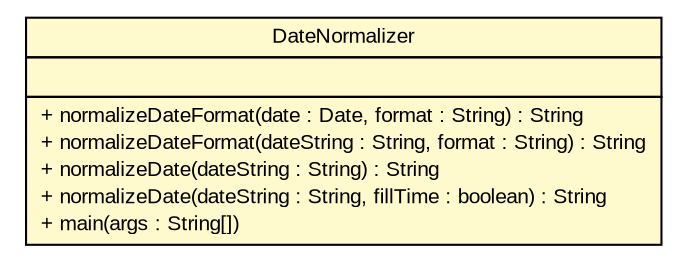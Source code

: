 #!/usr/local/bin/dot
#
# Class diagram 
# Generated by UMLGraph version 5.2 (http://www.umlgraph.org/)
#

digraph G {
	edge [fontname="arial",fontsize=10,labelfontname="arial",labelfontsize=10];
	node [fontname="arial",fontsize=10,shape=plaintext];
	nodesep=0.25;
	ranksep=0.5;
	// tud.iir.normalization.DateNormalizer
	c48657 [label=<<table title="tud.iir.normalization.DateNormalizer" border="0" cellborder="1" cellspacing="0" cellpadding="2" port="p" bgcolor="lemonChiffon" href="./DateNormalizer.html">
		<tr><td><table border="0" cellspacing="0" cellpadding="1">
<tr><td align="center" balign="center"> DateNormalizer </td></tr>
		</table></td></tr>
		<tr><td><table border="0" cellspacing="0" cellpadding="1">
<tr><td align="left" balign="left">  </td></tr>
		</table></td></tr>
		<tr><td><table border="0" cellspacing="0" cellpadding="1">
<tr><td align="left" balign="left"> + normalizeDateFormat(date : Date, format : String) : String </td></tr>
<tr><td align="left" balign="left"> + normalizeDateFormat(dateString : String, format : String) : String </td></tr>
<tr><td align="left" balign="left"> + normalizeDate(dateString : String) : String </td></tr>
<tr><td align="left" balign="left"> + normalizeDate(dateString : String, fillTime : boolean) : String </td></tr>
<tr><td align="left" balign="left"> + main(args : String[]) </td></tr>
		</table></td></tr>
		</table>>, fontname="arial", fontcolor="black", fontsize=10.0];
}

